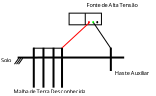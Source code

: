 <?xml version="1.0" encoding="UTF-8"?>
<dia:diagram xmlns:dia="http://www.lysator.liu.se/~alla/dia/">
  <dia:layer name="Background" visible="true" active="true">
    <dia:object type="Standard - Line" version="0" id="O0">
      <dia:attribute name="obj_pos">
        <dia:point val="26.984,18.512"/>
      </dia:attribute>
      <dia:attribute name="obj_bb">
        <dia:rectangle val="26.934,18.462;27.034,20.558"/>
      </dia:attribute>
      <dia:attribute name="conn_endpoints">
        <dia:point val="26.984,18.512"/>
        <dia:point val="26.984,20.508"/>
      </dia:attribute>
      <dia:attribute name="numcp">
        <dia:int val="1"/>
      </dia:attribute>
    </dia:object>
    <dia:object type="Standard - Line" version="0" id="O1">
      <dia:attribute name="obj_pos">
        <dia:point val="26.178,19.004"/>
      </dia:attribute>
      <dia:attribute name="obj_bb">
        <dia:rectangle val="26.128,18.953;31.554,19.054"/>
      </dia:attribute>
      <dia:attribute name="conn_endpoints">
        <dia:point val="26.178,19.004"/>
        <dia:point val="31.504,19.003"/>
      </dia:attribute>
      <dia:attribute name="numcp">
        <dia:int val="1"/>
      </dia:attribute>
    </dia:object>
    <dia:object type="Standard - Line" version="0" id="O2">
      <dia:attribute name="obj_pos">
        <dia:point val="27.468,18.514"/>
      </dia:attribute>
      <dia:attribute name="obj_bb">
        <dia:rectangle val="27.418,18.464;27.518,20.559"/>
      </dia:attribute>
      <dia:attribute name="conn_endpoints">
        <dia:point val="27.468,18.514"/>
        <dia:point val="27.468,20.509"/>
      </dia:attribute>
      <dia:attribute name="numcp">
        <dia:int val="1"/>
      </dia:attribute>
    </dia:object>
    <dia:object type="Standard - Line" version="0" id="O3">
      <dia:attribute name="obj_pos">
        <dia:point val="27.971,18.512"/>
      </dia:attribute>
      <dia:attribute name="obj_bb">
        <dia:rectangle val="27.921,18.462;28.02,20.558"/>
      </dia:attribute>
      <dia:attribute name="conn_endpoints">
        <dia:point val="27.971,18.512"/>
        <dia:point val="27.971,20.508"/>
      </dia:attribute>
      <dia:attribute name="numcp">
        <dia:int val="1"/>
      </dia:attribute>
    </dia:object>
    <dia:object type="Standard - Line" version="0" id="O4">
      <dia:attribute name="obj_pos">
        <dia:point val="28.396,18.516"/>
      </dia:attribute>
      <dia:attribute name="obj_bb">
        <dia:rectangle val="28.346,18.466;28.446,20.561"/>
      </dia:attribute>
      <dia:attribute name="conn_endpoints">
        <dia:point val="28.396,18.516"/>
        <dia:point val="28.396,20.511"/>
      </dia:attribute>
      <dia:attribute name="numcp">
        <dia:int val="1"/>
      </dia:attribute>
    </dia:object>
    <dia:object type="Standard - Line" version="0" id="O5">
      <dia:attribute name="obj_pos">
        <dia:point val="30.837,18.505"/>
      </dia:attribute>
      <dia:attribute name="obj_bb">
        <dia:rectangle val="30.787,18.455;30.887,19.725"/>
      </dia:attribute>
      <dia:attribute name="conn_endpoints">
        <dia:point val="30.837,18.505"/>
        <dia:point val="30.837,19.675"/>
      </dia:attribute>
      <dia:attribute name="numcp">
        <dia:int val="1"/>
      </dia:attribute>
    </dia:object>
    <dia:object type="Standard - Line" version="0" id="O6">
      <dia:attribute name="obj_pos">
        <dia:point val="26.231,19.037"/>
      </dia:attribute>
      <dia:attribute name="obj_bb">
        <dia:rectangle val="25.984,19.002;26.266,19.37"/>
      </dia:attribute>
      <dia:attribute name="conn_endpoints">
        <dia:point val="26.231,19.037"/>
        <dia:point val="26.019,19.335"/>
      </dia:attribute>
      <dia:attribute name="numcp">
        <dia:int val="1"/>
      </dia:attribute>
      <dia:attribute name="line_width">
        <dia:real val="0.05"/>
      </dia:attribute>
    </dia:object>
    <dia:object type="Standard - Line" version="0" id="O7">
      <dia:attribute name="obj_pos">
        <dia:point val="26.335,19.035"/>
      </dia:attribute>
      <dia:attribute name="obj_bb">
        <dia:rectangle val="26.088,19.0;26.37,19.369"/>
      </dia:attribute>
      <dia:attribute name="conn_endpoints">
        <dia:point val="26.335,19.035"/>
        <dia:point val="26.123,19.334"/>
      </dia:attribute>
      <dia:attribute name="numcp">
        <dia:int val="1"/>
      </dia:attribute>
      <dia:attribute name="line_width">
        <dia:real val="0.05"/>
      </dia:attribute>
    </dia:object>
    <dia:object type="Standard - Line" version="0" id="O8">
      <dia:attribute name="obj_pos">
        <dia:point val="26.432,19.036"/>
      </dia:attribute>
      <dia:attribute name="obj_bb">
        <dia:rectangle val="26.185,19.001;26.466,19.37"/>
      </dia:attribute>
      <dia:attribute name="conn_endpoints">
        <dia:point val="26.432,19.036"/>
        <dia:point val="26.22,19.335"/>
      </dia:attribute>
      <dia:attribute name="numcp">
        <dia:int val="1"/>
      </dia:attribute>
      <dia:attribute name="line_width">
        <dia:real val="0.05"/>
      </dia:attribute>
    </dia:object>
    <dia:object type="Standard - Text" version="1" id="O9">
      <dia:attribute name="obj_pos">
        <dia:point val="25.345,19.238"/>
      </dia:attribute>
      <dia:attribute name="obj_bb">
        <dia:rectangle val="25.345,18.976;25.947,19.306"/>
      </dia:attribute>
      <dia:attribute name="text">
        <dia:composite type="text">
          <dia:attribute name="string">
            <dia:string>#Solo#</dia:string>
          </dia:attribute>
          <dia:attribute name="font">
            <dia:font family="sans" style="0" name="Helvetica"/>
          </dia:attribute>
          <dia:attribute name="height">
            <dia:real val="0.353"/>
          </dia:attribute>
          <dia:attribute name="pos">
            <dia:point val="25.345,19.238"/>
          </dia:attribute>
          <dia:attribute name="color">
            <dia:color val="#000000"/>
          </dia:attribute>
          <dia:attribute name="alignment">
            <dia:enum val="0"/>
          </dia:attribute>
        </dia:composite>
      </dia:attribute>
      <dia:attribute name="valign">
        <dia:enum val="3"/>
      </dia:attribute>
    </dia:object>
    <dia:object type="Standard - Box" version="0" id="O10">
      <dia:attribute name="obj_pos">
        <dia:point val="28.75,16.783"/>
      </dia:attribute>
      <dia:attribute name="obj_bb">
        <dia:rectangle val="28.725,16.758;30.392,17.392"/>
      </dia:attribute>
      <dia:attribute name="elem_corner">
        <dia:point val="28.75,16.783"/>
      </dia:attribute>
      <dia:attribute name="elem_width">
        <dia:real val="1.617"/>
      </dia:attribute>
      <dia:attribute name="elem_height">
        <dia:real val="0.583"/>
      </dia:attribute>
      <dia:attribute name="border_width">
        <dia:real val="0.05"/>
      </dia:attribute>
      <dia:attribute name="show_background">
        <dia:boolean val="true"/>
      </dia:attribute>
    </dia:object>
    <dia:object type="Standard - Line" version="0" id="O11">
      <dia:attribute name="obj_pos">
        <dia:point val="29.558,16.783"/>
      </dia:attribute>
      <dia:attribute name="obj_bb">
        <dia:rectangle val="29.533,16.758;29.583,17.392"/>
      </dia:attribute>
      <dia:attribute name="conn_endpoints">
        <dia:point val="29.558,16.783"/>
        <dia:point val="29.558,17.366"/>
      </dia:attribute>
      <dia:attribute name="numcp">
        <dia:int val="1"/>
      </dia:attribute>
      <dia:attribute name="line_width">
        <dia:real val="0.05"/>
      </dia:attribute>
      <dia:connections>
        <dia:connection handle="0" to="O10" connection="1"/>
        <dia:connection handle="1" to="O10" connection="6"/>
      </dia:connections>
    </dia:object>
    <dia:object type="Standard - Ellipse" version="0" id="O12">
      <dia:attribute name="obj_pos">
        <dia:point val="29.93,17.2"/>
      </dia:attribute>
      <dia:attribute name="obj_bb">
        <dia:rectangle val="29.905,17.175;30.004,17.3"/>
      </dia:attribute>
      <dia:attribute name="elem_corner">
        <dia:point val="29.93,17.2"/>
      </dia:attribute>
      <dia:attribute name="elem_width">
        <dia:real val="0.049"/>
      </dia:attribute>
      <dia:attribute name="elem_height">
        <dia:real val="0.075"/>
      </dia:attribute>
      <dia:attribute name="border_width">
        <dia:real val="0.05"/>
      </dia:attribute>
      <dia:attribute name="border_color">
        <dia:color val="#00ff00"/>
      </dia:attribute>
    </dia:object>
    <dia:object type="Standard - Ellipse" version="0" id="O13">
      <dia:attribute name="obj_pos">
        <dia:point val="30.133,17.198"/>
      </dia:attribute>
      <dia:attribute name="obj_bb">
        <dia:rectangle val="30.108,17.173;30.206,17.298"/>
      </dia:attribute>
      <dia:attribute name="elem_corner">
        <dia:point val="30.133,17.198"/>
      </dia:attribute>
      <dia:attribute name="elem_width">
        <dia:real val="0.049"/>
      </dia:attribute>
      <dia:attribute name="elem_height">
        <dia:real val="0.075"/>
      </dia:attribute>
      <dia:attribute name="border_width">
        <dia:real val="0.05"/>
      </dia:attribute>
    </dia:object>
    <dia:object type="Standard - Ellipse" version="0" id="O14">
      <dia:attribute name="obj_pos">
        <dia:point val="29.718,17.201"/>
      </dia:attribute>
      <dia:attribute name="obj_bb">
        <dia:rectangle val="29.693,17.176;29.791,17.301"/>
      </dia:attribute>
      <dia:attribute name="elem_corner">
        <dia:point val="29.718,17.201"/>
      </dia:attribute>
      <dia:attribute name="elem_width">
        <dia:real val="0.049"/>
      </dia:attribute>
      <dia:attribute name="elem_height">
        <dia:real val="0.075"/>
      </dia:attribute>
      <dia:attribute name="border_width">
        <dia:real val="0.05"/>
      </dia:attribute>
      <dia:attribute name="border_color">
        <dia:color val="#ff0000"/>
      </dia:attribute>
    </dia:object>
    <dia:object type="Standard - Line" version="0" id="O15">
      <dia:attribute name="obj_pos">
        <dia:point val="29.742,17.276"/>
      </dia:attribute>
      <dia:attribute name="obj_bb">
        <dia:rectangle val="28.367,17.241;29.777,18.551"/>
      </dia:attribute>
      <dia:attribute name="conn_endpoints">
        <dia:point val="29.742,17.276"/>
        <dia:point val="28.402,18.516"/>
      </dia:attribute>
      <dia:attribute name="numcp">
        <dia:int val="1"/>
      </dia:attribute>
      <dia:attribute name="line_color">
        <dia:color val="#ff0000"/>
      </dia:attribute>
      <dia:attribute name="line_width">
        <dia:real val="0.05"/>
      </dia:attribute>
      <dia:connections>
        <dia:connection handle="0" to="O14" connection="6"/>
      </dia:connections>
    </dia:object>
    <dia:object type="Standard - Line" version="0" id="O16">
      <dia:attribute name="obj_pos">
        <dia:point val="29.972,17.264"/>
      </dia:attribute>
      <dia:attribute name="obj_bb">
        <dia:rectangle val="29.937,17.229;30.856,18.56"/>
      </dia:attribute>
      <dia:attribute name="conn_endpoints">
        <dia:point val="29.972,17.264"/>
        <dia:point val="30.822,18.525"/>
      </dia:attribute>
      <dia:attribute name="numcp">
        <dia:int val="1"/>
      </dia:attribute>
      <dia:attribute name="line_width">
        <dia:real val="0.05"/>
      </dia:attribute>
      <dia:connections>
        <dia:connection handle="0" to="O12" connection="7"/>
      </dia:connections>
    </dia:object>
    <dia:object type="Standard - Text" version="1" id="O17">
      <dia:attribute name="obj_pos">
        <dia:point val="29.626,16.478"/>
      </dia:attribute>
      <dia:attribute name="obj_bb">
        <dia:rectangle val="29.626,16.216;32.566,16.546"/>
      </dia:attribute>
      <dia:attribute name="text">
        <dia:composite type="text">
          <dia:attribute name="string">
            <dia:string>#Fonte de Alta Tensão#</dia:string>
          </dia:attribute>
          <dia:attribute name="font">
            <dia:font family="sans" style="0" name="Helvetica"/>
          </dia:attribute>
          <dia:attribute name="height">
            <dia:real val="0.353"/>
          </dia:attribute>
          <dia:attribute name="pos">
            <dia:point val="29.626,16.478"/>
          </dia:attribute>
          <dia:attribute name="color">
            <dia:color val="#000000"/>
          </dia:attribute>
          <dia:attribute name="alignment">
            <dia:enum val="0"/>
          </dia:attribute>
        </dia:composite>
      </dia:attribute>
      <dia:attribute name="valign">
        <dia:enum val="3"/>
      </dia:attribute>
    </dia:object>
    <dia:object type="Standard - Text" version="1" id="O18">
      <dia:attribute name="obj_pos">
        <dia:point val="31.031,19.875"/>
      </dia:attribute>
      <dia:attribute name="obj_bb">
        <dia:rectangle val="31.031,19.604;33.276,19.959"/>
      </dia:attribute>
      <dia:attribute name="text">
        <dia:composite type="text">
          <dia:attribute name="string">
            <dia:string>#Haste Auxiliar   #</dia:string>
          </dia:attribute>
          <dia:attribute name="font">
            <dia:font family="sans" style="0" name="Helvetica"/>
          </dia:attribute>
          <dia:attribute name="height">
            <dia:real val="0.353"/>
          </dia:attribute>
          <dia:attribute name="pos">
            <dia:point val="31.031,19.875"/>
          </dia:attribute>
          <dia:attribute name="color">
            <dia:color val="#000000"/>
          </dia:attribute>
          <dia:attribute name="alignment">
            <dia:enum val="0"/>
          </dia:attribute>
        </dia:composite>
      </dia:attribute>
      <dia:attribute name="valign">
        <dia:enum val="3"/>
      </dia:attribute>
    </dia:object>
    <dia:object type="Standard - Line" version="0" id="O19">
      <dia:attribute name="obj_pos">
        <dia:point val="28.403,18.535"/>
      </dia:attribute>
      <dia:attribute name="obj_bb">
        <dia:rectangle val="26.922,18.51;28.428,18.56"/>
      </dia:attribute>
      <dia:attribute name="conn_endpoints">
        <dia:point val="28.403,18.535"/>
        <dia:point val="26.947,18.535"/>
      </dia:attribute>
      <dia:attribute name="numcp">
        <dia:int val="1"/>
      </dia:attribute>
      <dia:attribute name="line_width">
        <dia:real val="0.05"/>
      </dia:attribute>
    </dia:object>
    <dia:object type="Standard - Text" version="1" id="O20">
      <dia:attribute name="obj_pos">
        <dia:point val="25.97,20.795"/>
      </dia:attribute>
      <dia:attribute name="obj_bb">
        <dia:rectangle val="25.97,20.532;30.127,20.862"/>
      </dia:attribute>
      <dia:attribute name="text">
        <dia:composite type="text">
          <dia:attribute name="string">
            <dia:string>#Malha de Terra Desconhecida#</dia:string>
          </dia:attribute>
          <dia:attribute name="font">
            <dia:font family="sans" style="0" name="Helvetica"/>
          </dia:attribute>
          <dia:attribute name="height">
            <dia:real val="0.353"/>
          </dia:attribute>
          <dia:attribute name="pos">
            <dia:point val="25.97,20.795"/>
          </dia:attribute>
          <dia:attribute name="color">
            <dia:color val="#000000"/>
          </dia:attribute>
          <dia:attribute name="alignment">
            <dia:enum val="0"/>
          </dia:attribute>
        </dia:composite>
      </dia:attribute>
      <dia:attribute name="valign">
        <dia:enum val="3"/>
      </dia:attribute>
    </dia:object>
  </dia:layer>
</dia:diagram>
